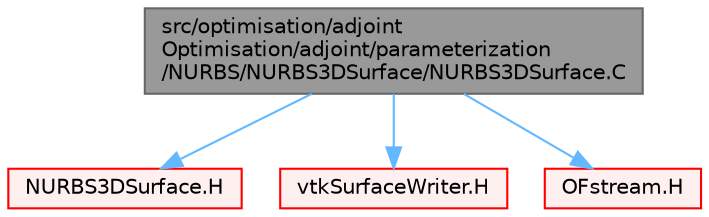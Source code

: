 digraph "src/optimisation/adjointOptimisation/adjoint/parameterization/NURBS/NURBS3DSurface/NURBS3DSurface.C"
{
 // LATEX_PDF_SIZE
  bgcolor="transparent";
  edge [fontname=Helvetica,fontsize=10,labelfontname=Helvetica,labelfontsize=10];
  node [fontname=Helvetica,fontsize=10,shape=box,height=0.2,width=0.4];
  Node1 [id="Node000001",label="src/optimisation/adjoint\lOptimisation/adjoint/parameterization\l/NURBS/NURBS3DSurface/NURBS3DSurface.C",height=0.2,width=0.4,color="gray40", fillcolor="grey60", style="filled", fontcolor="black",tooltip=" "];
  Node1 -> Node2 [id="edge1_Node000001_Node000002",color="steelblue1",style="solid",tooltip=" "];
  Node2 [id="Node000002",label="NURBS3DSurface.H",height=0.2,width=0.4,color="red", fillcolor="#FFF0F0", style="filled",URL="$NURBS3DSurface_8H.html",tooltip=" "];
  Node1 -> Node185 [id="edge2_Node000001_Node000185",color="steelblue1",style="solid",tooltip=" "];
  Node185 [id="Node000185",label="vtkSurfaceWriter.H",height=0.2,width=0.4,color="red", fillcolor="#FFF0F0", style="filled",URL="$vtkSurfaceWriter_8H.html",tooltip=" "];
  Node1 -> Node250 [id="edge3_Node000001_Node000250",color="steelblue1",style="solid",tooltip=" "];
  Node250 [id="Node000250",label="OFstream.H",height=0.2,width=0.4,color="red", fillcolor="#FFF0F0", style="filled",URL="$OFstream_8H.html",tooltip=" "];
}
